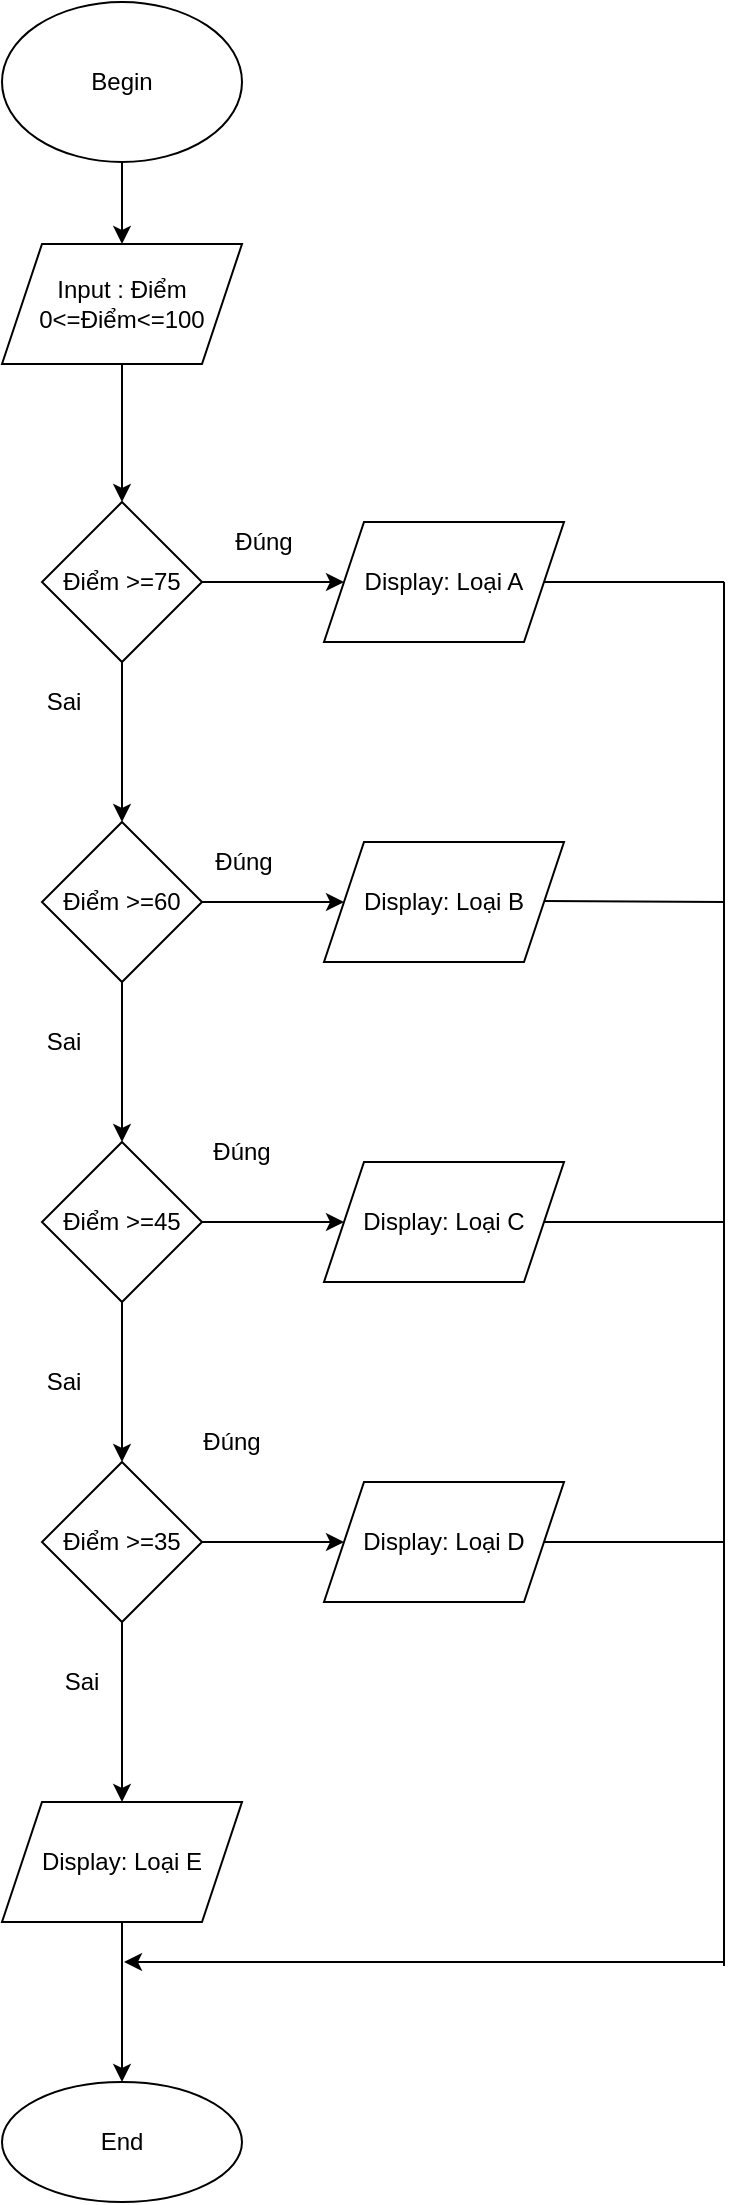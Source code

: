 <mxfile version="14.9.2" type="device"><diagram id="Hp_VmGHUU2nnbemSfv1n" name="Page-1"><mxGraphModel dx="868" dy="482" grid="1" gridSize="10" guides="1" tooltips="1" connect="1" arrows="1" fold="1" page="1" pageScale="1" pageWidth="827" pageHeight="1169" math="0" shadow="0"><root><mxCell id="0"/><mxCell id="1" parent="0"/><mxCell id="C-Jvtmw3q0mHaP2XYdmX-31" style="edgeStyle=orthogonalEdgeStyle;rounded=0;orthogonalLoop=1;jettySize=auto;html=1;exitX=0.5;exitY=1;exitDx=0;exitDy=0;entryX=0.5;entryY=0;entryDx=0;entryDy=0;" edge="1" parent="1" source="C-Jvtmw3q0mHaP2XYdmX-1" target="C-Jvtmw3q0mHaP2XYdmX-2"><mxGeometry relative="1" as="geometry"/></mxCell><mxCell id="C-Jvtmw3q0mHaP2XYdmX-1" value="Begin" style="ellipse;whiteSpace=wrap;html=1;" vertex="1" parent="1"><mxGeometry x="319" width="120" height="80" as="geometry"/></mxCell><mxCell id="C-Jvtmw3q0mHaP2XYdmX-6" value="" style="edgeStyle=orthogonalEdgeStyle;rounded=0;orthogonalLoop=1;jettySize=auto;html=1;" edge="1" parent="1" source="C-Jvtmw3q0mHaP2XYdmX-2" target="C-Jvtmw3q0mHaP2XYdmX-5"><mxGeometry relative="1" as="geometry"/></mxCell><mxCell id="C-Jvtmw3q0mHaP2XYdmX-2" value="Input :&amp;nbsp;Điểm&lt;br&gt;0&amp;lt;=Điểm&amp;lt;=100" style="shape=parallelogram;perimeter=parallelogramPerimeter;whiteSpace=wrap;html=1;fixedSize=1;" vertex="1" parent="1"><mxGeometry x="319" y="121" width="120" height="60" as="geometry"/></mxCell><mxCell id="C-Jvtmw3q0mHaP2XYdmX-8" value="" style="edgeStyle=orthogonalEdgeStyle;rounded=0;orthogonalLoop=1;jettySize=auto;html=1;" edge="1" parent="1" source="C-Jvtmw3q0mHaP2XYdmX-5" target="C-Jvtmw3q0mHaP2XYdmX-7"><mxGeometry relative="1" as="geometry"/></mxCell><mxCell id="C-Jvtmw3q0mHaP2XYdmX-11" value="" style="edgeStyle=orthogonalEdgeStyle;rounded=0;orthogonalLoop=1;jettySize=auto;html=1;" edge="1" parent="1" source="C-Jvtmw3q0mHaP2XYdmX-5" target="C-Jvtmw3q0mHaP2XYdmX-10"><mxGeometry relative="1" as="geometry"/></mxCell><mxCell id="C-Jvtmw3q0mHaP2XYdmX-5" value="Điểm &amp;gt;=75" style="rhombus;whiteSpace=wrap;html=1;" vertex="1" parent="1"><mxGeometry x="339" y="250" width="80" height="80" as="geometry"/></mxCell><mxCell id="C-Jvtmw3q0mHaP2XYdmX-7" value="Display: Loại A" style="shape=parallelogram;perimeter=parallelogramPerimeter;whiteSpace=wrap;html=1;fixedSize=1;" vertex="1" parent="1"><mxGeometry x="480" y="260" width="120" height="60" as="geometry"/></mxCell><mxCell id="C-Jvtmw3q0mHaP2XYdmX-9" value="Đúng" style="text;html=1;strokeColor=none;fillColor=none;align=center;verticalAlign=middle;whiteSpace=wrap;rounded=0;" vertex="1" parent="1"><mxGeometry x="430" y="260" width="40" height="20" as="geometry"/></mxCell><mxCell id="C-Jvtmw3q0mHaP2XYdmX-14" value="" style="edgeStyle=orthogonalEdgeStyle;rounded=0;orthogonalLoop=1;jettySize=auto;html=1;" edge="1" parent="1" source="C-Jvtmw3q0mHaP2XYdmX-10" target="C-Jvtmw3q0mHaP2XYdmX-13"><mxGeometry relative="1" as="geometry"/></mxCell><mxCell id="C-Jvtmw3q0mHaP2XYdmX-16" value="" style="edgeStyle=orthogonalEdgeStyle;rounded=0;orthogonalLoop=1;jettySize=auto;html=1;" edge="1" parent="1" source="C-Jvtmw3q0mHaP2XYdmX-10" target="C-Jvtmw3q0mHaP2XYdmX-15"><mxGeometry relative="1" as="geometry"/></mxCell><mxCell id="C-Jvtmw3q0mHaP2XYdmX-10" value="Điểm &amp;gt;=60" style="rhombus;whiteSpace=wrap;html=1;" vertex="1" parent="1"><mxGeometry x="339" y="410" width="80" height="80" as="geometry"/></mxCell><mxCell id="C-Jvtmw3q0mHaP2XYdmX-12" value="Sai" style="text;html=1;strokeColor=none;fillColor=none;align=center;verticalAlign=middle;whiteSpace=wrap;rounded=0;" vertex="1" parent="1"><mxGeometry x="330" y="340" width="40" height="20" as="geometry"/></mxCell><mxCell id="C-Jvtmw3q0mHaP2XYdmX-13" value="Display: Loại B" style="shape=parallelogram;perimeter=parallelogramPerimeter;whiteSpace=wrap;html=1;fixedSize=1;" vertex="1" parent="1"><mxGeometry x="480" y="420" width="120" height="60" as="geometry"/></mxCell><mxCell id="C-Jvtmw3q0mHaP2XYdmX-18" value="" style="edgeStyle=orthogonalEdgeStyle;rounded=0;orthogonalLoop=1;jettySize=auto;html=1;" edge="1" parent="1" source="C-Jvtmw3q0mHaP2XYdmX-15" target="C-Jvtmw3q0mHaP2XYdmX-17"><mxGeometry relative="1" as="geometry"/></mxCell><mxCell id="C-Jvtmw3q0mHaP2XYdmX-20" value="" style="edgeStyle=orthogonalEdgeStyle;rounded=0;orthogonalLoop=1;jettySize=auto;html=1;" edge="1" parent="1" source="C-Jvtmw3q0mHaP2XYdmX-15" target="C-Jvtmw3q0mHaP2XYdmX-19"><mxGeometry relative="1" as="geometry"/></mxCell><mxCell id="C-Jvtmw3q0mHaP2XYdmX-15" value="Điểm &amp;gt;=45" style="rhombus;whiteSpace=wrap;html=1;" vertex="1" parent="1"><mxGeometry x="339" y="570" width="80" height="80" as="geometry"/></mxCell><mxCell id="C-Jvtmw3q0mHaP2XYdmX-17" value="Display: Loại C" style="shape=parallelogram;perimeter=parallelogramPerimeter;whiteSpace=wrap;html=1;fixedSize=1;" vertex="1" parent="1"><mxGeometry x="480" y="580" width="120" height="60" as="geometry"/></mxCell><mxCell id="C-Jvtmw3q0mHaP2XYdmX-22" value="" style="edgeStyle=orthogonalEdgeStyle;rounded=0;orthogonalLoop=1;jettySize=auto;html=1;" edge="1" parent="1" source="C-Jvtmw3q0mHaP2XYdmX-19" target="C-Jvtmw3q0mHaP2XYdmX-21"><mxGeometry relative="1" as="geometry"/></mxCell><mxCell id="C-Jvtmw3q0mHaP2XYdmX-33" value="" style="edgeStyle=orthogonalEdgeStyle;rounded=0;orthogonalLoop=1;jettySize=auto;html=1;" edge="1" parent="1" source="C-Jvtmw3q0mHaP2XYdmX-19" target="C-Jvtmw3q0mHaP2XYdmX-32"><mxGeometry relative="1" as="geometry"/></mxCell><mxCell id="C-Jvtmw3q0mHaP2XYdmX-19" value="Điểm &amp;gt;=35" style="rhombus;whiteSpace=wrap;html=1;" vertex="1" parent="1"><mxGeometry x="339" y="730" width="80" height="80" as="geometry"/></mxCell><mxCell id="C-Jvtmw3q0mHaP2XYdmX-21" value="Display: Loại D" style="shape=parallelogram;perimeter=parallelogramPerimeter;whiteSpace=wrap;html=1;fixedSize=1;" vertex="1" parent="1"><mxGeometry x="480" y="740" width="120" height="60" as="geometry"/></mxCell><mxCell id="C-Jvtmw3q0mHaP2XYdmX-35" value="" style="edgeStyle=orthogonalEdgeStyle;rounded=0;orthogonalLoop=1;jettySize=auto;html=1;" edge="1" parent="1" source="C-Jvtmw3q0mHaP2XYdmX-32" target="C-Jvtmw3q0mHaP2XYdmX-34"><mxGeometry relative="1" as="geometry"/></mxCell><mxCell id="C-Jvtmw3q0mHaP2XYdmX-32" value="Display: Loại E" style="shape=parallelogram;perimeter=parallelogramPerimeter;whiteSpace=wrap;html=1;fixedSize=1;" vertex="1" parent="1"><mxGeometry x="319" y="900" width="120" height="60" as="geometry"/></mxCell><mxCell id="C-Jvtmw3q0mHaP2XYdmX-34" value="End" style="ellipse;whiteSpace=wrap;html=1;" vertex="1" parent="1"><mxGeometry x="319" y="1040" width="120" height="60" as="geometry"/></mxCell><mxCell id="C-Jvtmw3q0mHaP2XYdmX-36" value="" style="endArrow=none;html=1;exitX=1;exitY=0.5;exitDx=0;exitDy=0;" edge="1" parent="1" source="C-Jvtmw3q0mHaP2XYdmX-7"><mxGeometry width="50" height="50" relative="1" as="geometry"><mxPoint x="660" y="350" as="sourcePoint"/><mxPoint x="680" y="290" as="targetPoint"/></mxGeometry></mxCell><mxCell id="C-Jvtmw3q0mHaP2XYdmX-39" value="" style="endArrow=none;html=1;entryX=1;entryY=0.5;entryDx=0;entryDy=0;" edge="1" parent="1" target="C-Jvtmw3q0mHaP2XYdmX-17"><mxGeometry width="50" height="50" relative="1" as="geometry"><mxPoint x="680" y="610" as="sourcePoint"/><mxPoint x="440" y="630" as="targetPoint"/></mxGeometry></mxCell><mxCell id="C-Jvtmw3q0mHaP2XYdmX-40" value="" style="endArrow=none;html=1;entryX=1;entryY=0.5;entryDx=0;entryDy=0;" edge="1" parent="1" target="C-Jvtmw3q0mHaP2XYdmX-21"><mxGeometry width="50" height="50" relative="1" as="geometry"><mxPoint x="680" y="770" as="sourcePoint"/><mxPoint x="610" y="769.5" as="targetPoint"/></mxGeometry></mxCell><mxCell id="C-Jvtmw3q0mHaP2XYdmX-41" value="" style="endArrow=none;html=1;" edge="1" parent="1"><mxGeometry width="50" height="50" relative="1" as="geometry"><mxPoint x="590" y="449.5" as="sourcePoint"/><mxPoint x="680" y="450" as="targetPoint"/></mxGeometry></mxCell><mxCell id="C-Jvtmw3q0mHaP2XYdmX-43" value="" style="endArrow=none;html=1;" edge="1" parent="1"><mxGeometry width="50" height="50" relative="1" as="geometry"><mxPoint x="680" y="982" as="sourcePoint"/><mxPoint x="680" y="290" as="targetPoint"/></mxGeometry></mxCell><mxCell id="C-Jvtmw3q0mHaP2XYdmX-45" value="" style="endArrow=classic;html=1;" edge="1" parent="1"><mxGeometry width="50" height="50" relative="1" as="geometry"><mxPoint x="680" y="980" as="sourcePoint"/><mxPoint x="380" y="980" as="targetPoint"/></mxGeometry></mxCell><mxCell id="C-Jvtmw3q0mHaP2XYdmX-46" value="Đúng" style="text;html=1;strokeColor=none;fillColor=none;align=center;verticalAlign=middle;whiteSpace=wrap;rounded=0;" vertex="1" parent="1"><mxGeometry x="420" y="420" width="40" height="20" as="geometry"/></mxCell><mxCell id="C-Jvtmw3q0mHaP2XYdmX-48" value="Đúng" style="text;html=1;strokeColor=none;fillColor=none;align=center;verticalAlign=middle;whiteSpace=wrap;rounded=0;" vertex="1" parent="1"><mxGeometry x="419" y="565" width="40" height="20" as="geometry"/></mxCell><mxCell id="C-Jvtmw3q0mHaP2XYdmX-49" value="Đúng" style="text;html=1;strokeColor=none;fillColor=none;align=center;verticalAlign=middle;whiteSpace=wrap;rounded=0;" vertex="1" parent="1"><mxGeometry x="414" y="710" width="40" height="20" as="geometry"/></mxCell><mxCell id="C-Jvtmw3q0mHaP2XYdmX-50" value="Sai" style="text;html=1;strokeColor=none;fillColor=none;align=center;verticalAlign=middle;whiteSpace=wrap;rounded=0;" vertex="1" parent="1"><mxGeometry x="330" y="510" width="40" height="20" as="geometry"/></mxCell><mxCell id="C-Jvtmw3q0mHaP2XYdmX-51" value="Sai" style="text;html=1;strokeColor=none;fillColor=none;align=center;verticalAlign=middle;whiteSpace=wrap;rounded=0;" vertex="1" parent="1"><mxGeometry x="339" y="830" width="40" height="20" as="geometry"/></mxCell><mxCell id="C-Jvtmw3q0mHaP2XYdmX-53" value="Sai" style="text;html=1;strokeColor=none;fillColor=none;align=center;verticalAlign=middle;whiteSpace=wrap;rounded=0;" vertex="1" parent="1"><mxGeometry x="330" y="680" width="40" height="20" as="geometry"/></mxCell></root></mxGraphModel></diagram></mxfile>